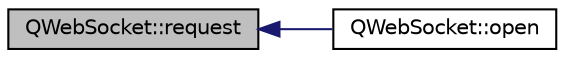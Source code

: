 digraph "QWebSocket::request"
{
  edge [fontname="Helvetica",fontsize="10",labelfontname="Helvetica",labelfontsize="10"];
  node [fontname="Helvetica",fontsize="10",shape=record];
  rankdir="LR";
  Node73 [label="QWebSocket::request",height=0.2,width=0.4,color="black", fillcolor="grey75", style="filled", fontcolor="black"];
  Node73 -> Node74 [dir="back",color="midnightblue",fontsize="10",style="solid",fontname="Helvetica"];
  Node74 [label="QWebSocket::open",height=0.2,width=0.4,color="black", fillcolor="white", style="filled",URL="$class_q_web_socket.html#ac0351c89316b6914a58bc2f5c8ed9e6b",tooltip="Opens a WebSocket connection using the given url. "];
}
